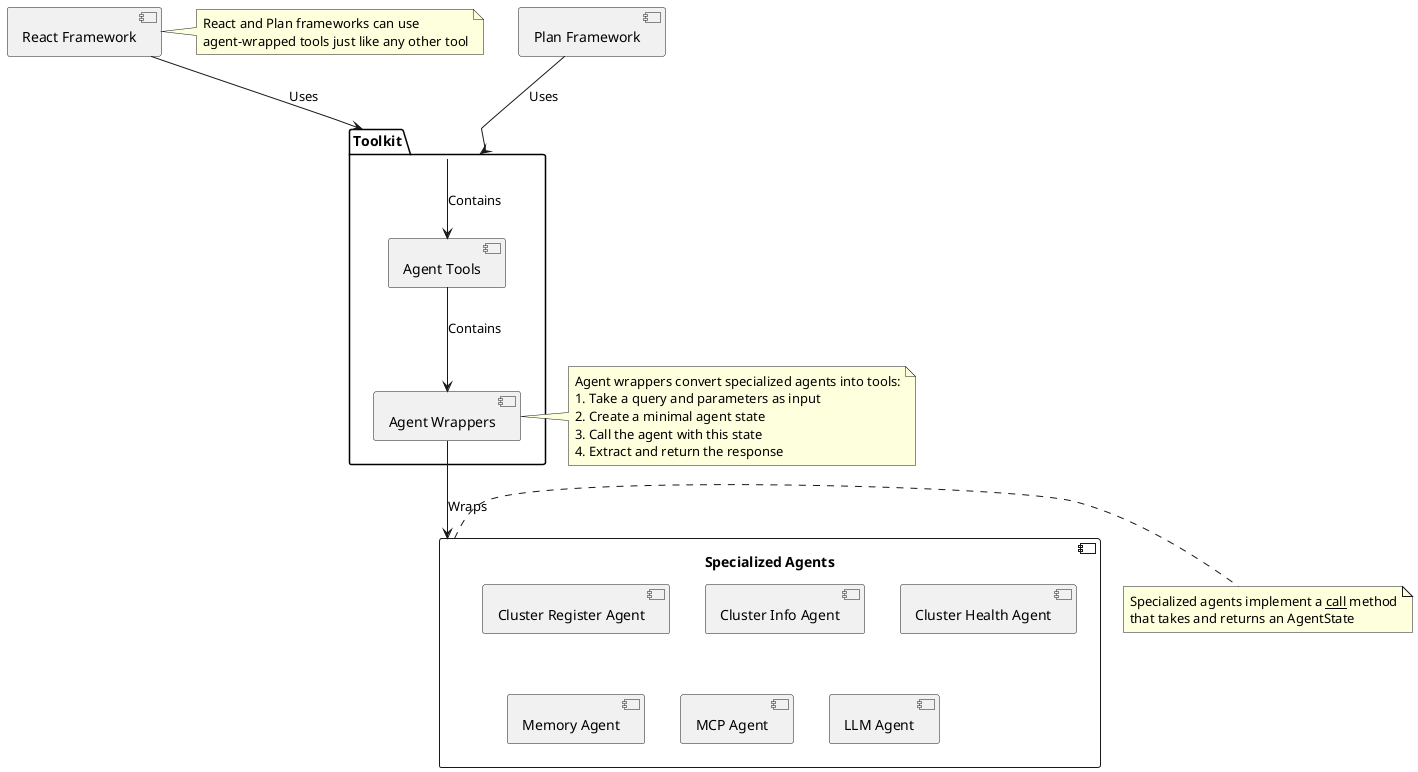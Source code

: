 @startuml Agent-as-Tool Wrapping

' Define components
package "Toolkit" as TK {
  component "Agent Tools" as AT
  component "Agent Wrappers" as AW
}

component "Specialized Agents" as SA {
  component "Cluster Register Agent" as CRA
  component "Cluster Info Agent" as CIA
  component "Cluster Health Agent" as CHA
  component "Memory Agent" as MA
  component "MCP Agent" as MCPA
  component "LLM Agent" as LA
}

component "React Framework" as ReF
component "Plan Framework" as PF

' Define relationships
TK --> AT : Contains
AT --> AW : Contains
AW --> SA : Wraps
ReF --> TK : Uses
PF --> TK : Uses

' Add notes
note right of AW
  Agent wrappers convert specialized agents into tools:
  1. Take a query and parameters as input
  2. Create a minimal agent state
  3. Call the agent with this state
  4. Extract and return the response
end note

note right of SA
  Specialized agents implement a __call__ method
  that takes and returns an AgentState
end note

note right of ReF
  React and Plan frameworks can use
  agent-wrapped tools just like any other tool
end note

@enduml
